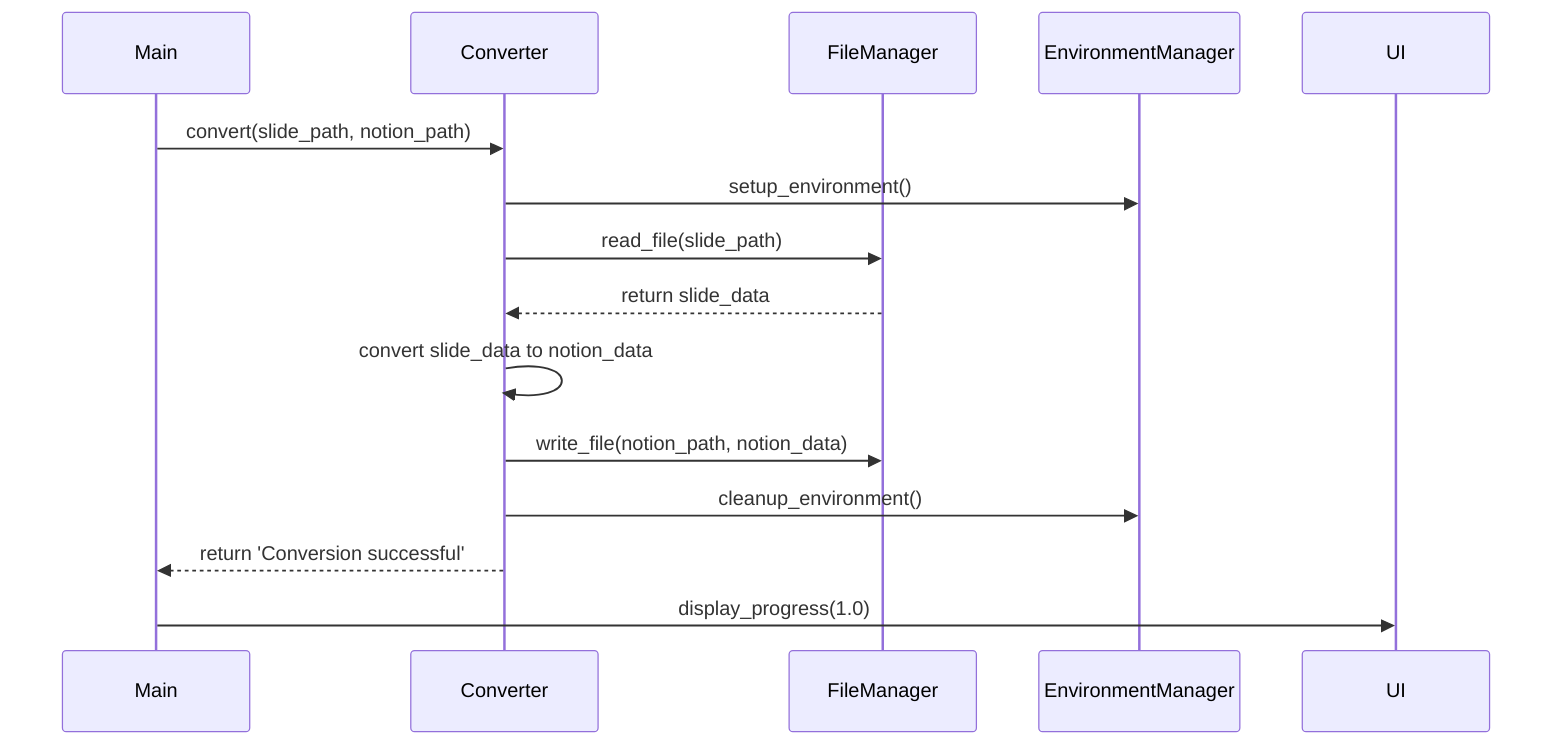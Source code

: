 sequenceDiagram
    participant M as Main
    participant C as Converter
    participant FM as FileManager
    participant EM as EnvironmentManager
    participant UI as UI
    M->>C: convert(slide_path, notion_path)
    C->>EM: setup_environment()
    C->>FM: read_file(slide_path)
    FM-->>C: return slide_data
    C->>C: convert slide_data to notion_data
    C->>FM: write_file(notion_path, notion_data)
    C->>EM: cleanup_environment()
    C-->>M: return 'Conversion successful'
    M->>UI: display_progress(1.0)